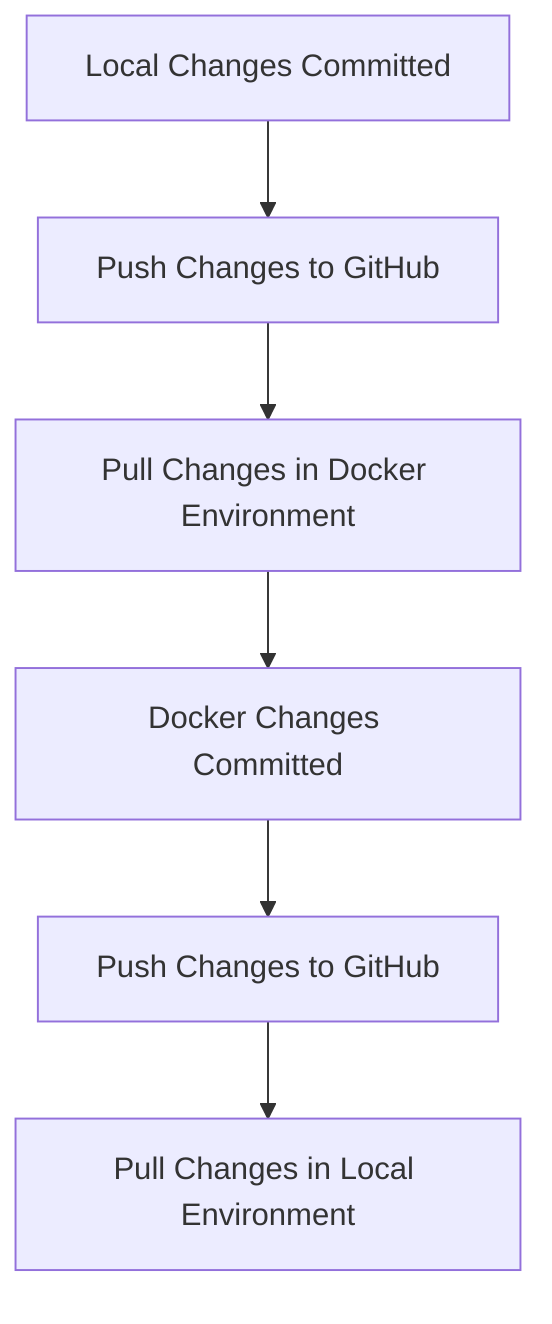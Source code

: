 graph TD;
    A[Local Changes Committed] --> B[Push Changes to GitHub];
    B --> C[Pull Changes in Docker Environment];
    C --> D[Docker Changes Committed];
    D --> E[Push Changes to GitHub];
    E --> F[Pull Changes in Local Environment];